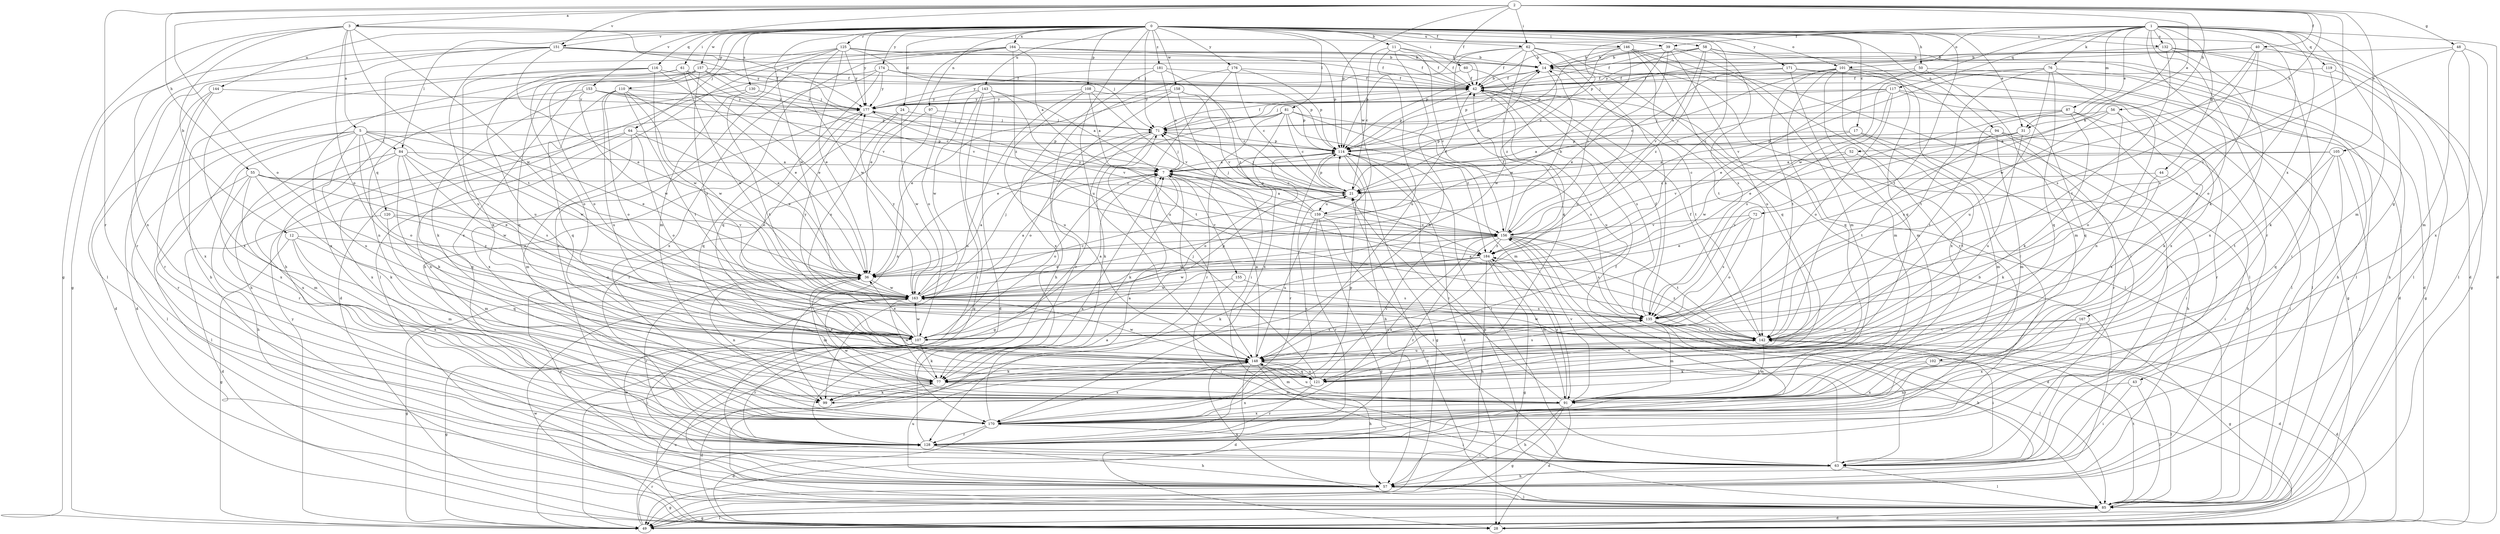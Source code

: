 strict digraph  {
0;
1;
2;
3;
5;
7;
11;
12;
14;
17;
21;
24;
28;
31;
36;
39;
40;
42;
43;
44;
48;
49;
50;
52;
55;
56;
57;
58;
60;
61;
62;
63;
64;
71;
72;
76;
77;
81;
84;
85;
87;
91;
94;
97;
99;
101;
102;
105;
107;
108;
110;
114;
116;
117;
119;
120;
121;
125;
128;
130;
132;
135;
142;
143;
144;
146;
148;
151;
153;
155;
156;
157;
158;
159;
163;
164;
167;
170;
171;
174;
176;
177;
181;
184;
0 -> 11  [label=b];
0 -> 17  [label=c];
0 -> 24  [label=d];
0 -> 28  [label=d];
0 -> 31  [label=e];
0 -> 39  [label=f];
0 -> 50  [label=h];
0 -> 58  [label=i];
0 -> 60  [label=i];
0 -> 61  [label=i];
0 -> 64  [label=j];
0 -> 71  [label=j];
0 -> 81  [label=l];
0 -> 84  [label=l];
0 -> 94  [label=n];
0 -> 97  [label=n];
0 -> 101  [label=o];
0 -> 108  [label=p];
0 -> 110  [label=p];
0 -> 116  [label=q];
0 -> 125  [label=r];
0 -> 130  [label=s];
0 -> 132  [label=s];
0 -> 142  [label=t];
0 -> 143  [label=u];
0 -> 144  [label=u];
0 -> 146  [label=u];
0 -> 148  [label=u];
0 -> 151  [label=v];
0 -> 157  [label=w];
0 -> 158  [label=w];
0 -> 159  [label=w];
0 -> 163  [label=w];
0 -> 164  [label=x];
0 -> 171  [label=y];
0 -> 174  [label=y];
0 -> 176  [label=y];
0 -> 177  [label=y];
0 -> 181  [label=z];
0 -> 184  [label=z];
1 -> 28  [label=d];
1 -> 31  [label=e];
1 -> 39  [label=f];
1 -> 43  [label=g];
1 -> 44  [label=g];
1 -> 72  [label=k];
1 -> 76  [label=k];
1 -> 77  [label=k];
1 -> 87  [label=m];
1 -> 91  [label=m];
1 -> 101  [label=o];
1 -> 102  [label=o];
1 -> 114  [label=p];
1 -> 117  [label=q];
1 -> 119  [label=q];
1 -> 128  [label=r];
1 -> 132  [label=s];
1 -> 163  [label=w];
1 -> 167  [label=x];
2 -> 3  [label=a];
2 -> 31  [label=e];
2 -> 40  [label=f];
2 -> 42  [label=f];
2 -> 48  [label=g];
2 -> 52  [label=h];
2 -> 55  [label=h];
2 -> 56  [label=h];
2 -> 62  [label=i];
2 -> 105  [label=o];
2 -> 107  [label=o];
2 -> 114  [label=p];
2 -> 128  [label=r];
2 -> 135  [label=s];
2 -> 151  [label=v];
2 -> 153  [label=v];
3 -> 5  [label=a];
3 -> 12  [label=b];
3 -> 49  [label=g];
3 -> 62  [label=i];
3 -> 107  [label=o];
3 -> 142  [label=t];
3 -> 163  [label=w];
3 -> 170  [label=x];
3 -> 177  [label=y];
5 -> 36  [label=e];
5 -> 84  [label=l];
5 -> 85  [label=l];
5 -> 107  [label=o];
5 -> 114  [label=p];
5 -> 120  [label=q];
5 -> 128  [label=r];
5 -> 148  [label=u];
5 -> 163  [label=w];
5 -> 170  [label=x];
7 -> 21  [label=c];
7 -> 71  [label=j];
7 -> 77  [label=k];
7 -> 107  [label=o];
7 -> 155  [label=v];
11 -> 14  [label=b];
11 -> 21  [label=c];
11 -> 42  [label=f];
11 -> 99  [label=n];
11 -> 148  [label=u];
11 -> 156  [label=v];
12 -> 49  [label=g];
12 -> 91  [label=m];
12 -> 121  [label=q];
12 -> 170  [label=x];
12 -> 184  [label=z];
14 -> 42  [label=f];
14 -> 85  [label=l];
14 -> 114  [label=p];
14 -> 163  [label=w];
17 -> 57  [label=h];
17 -> 91  [label=m];
17 -> 114  [label=p];
17 -> 163  [label=w];
21 -> 7  [label=a];
21 -> 14  [label=b];
21 -> 71  [label=j];
21 -> 114  [label=p];
21 -> 159  [label=u];
24 -> 71  [label=j];
24 -> 107  [label=o];
24 -> 135  [label=s];
24 -> 163  [label=w];
28 -> 163  [label=w];
31 -> 7  [label=a];
31 -> 114  [label=p];
31 -> 135  [label=s];
31 -> 148  [label=u];
36 -> 7  [label=a];
36 -> 91  [label=m];
36 -> 99  [label=n];
36 -> 128  [label=r];
36 -> 163  [label=w];
39 -> 14  [label=b];
39 -> 36  [label=e];
39 -> 85  [label=l];
39 -> 114  [label=p];
39 -> 128  [label=r];
39 -> 148  [label=u];
39 -> 156  [label=v];
40 -> 14  [label=b];
40 -> 49  [label=g];
40 -> 71  [label=j];
40 -> 107  [label=o];
40 -> 135  [label=s];
40 -> 163  [label=w];
42 -> 14  [label=b];
42 -> 114  [label=p];
42 -> 135  [label=s];
42 -> 142  [label=t];
42 -> 148  [label=u];
42 -> 177  [label=y];
43 -> 63  [label=i];
43 -> 85  [label=l];
43 -> 99  [label=n];
44 -> 21  [label=c];
44 -> 63  [label=i];
44 -> 77  [label=k];
48 -> 14  [label=b];
48 -> 85  [label=l];
48 -> 91  [label=m];
48 -> 135  [label=s];
48 -> 170  [label=x];
49 -> 85  [label=l];
49 -> 128  [label=r];
49 -> 148  [label=u];
49 -> 177  [label=y];
50 -> 36  [label=e];
50 -> 42  [label=f];
50 -> 57  [label=h];
50 -> 91  [label=m];
52 -> 7  [label=a];
52 -> 142  [label=t];
52 -> 156  [label=v];
55 -> 21  [label=c];
55 -> 36  [label=e];
55 -> 57  [label=h];
55 -> 77  [label=k];
55 -> 85  [label=l];
55 -> 91  [label=m];
55 -> 163  [label=w];
56 -> 7  [label=a];
56 -> 71  [label=j];
56 -> 77  [label=k];
56 -> 107  [label=o];
56 -> 135  [label=s];
57 -> 14  [label=b];
57 -> 49  [label=g];
57 -> 85  [label=l];
57 -> 148  [label=u];
57 -> 163  [label=w];
58 -> 14  [label=b];
58 -> 28  [label=d];
58 -> 42  [label=f];
58 -> 121  [label=q];
58 -> 135  [label=s];
58 -> 156  [label=v];
58 -> 177  [label=y];
58 -> 184  [label=z];
60 -> 42  [label=f];
60 -> 85  [label=l];
60 -> 177  [label=y];
61 -> 36  [label=e];
61 -> 42  [label=f];
61 -> 57  [label=h];
61 -> 107  [label=o];
61 -> 156  [label=v];
61 -> 163  [label=w];
62 -> 14  [label=b];
62 -> 42  [label=f];
62 -> 85  [label=l];
62 -> 114  [label=p];
62 -> 121  [label=q];
62 -> 135  [label=s];
62 -> 148  [label=u];
62 -> 184  [label=z];
63 -> 36  [label=e];
63 -> 57  [label=h];
63 -> 85  [label=l];
63 -> 156  [label=v];
64 -> 36  [label=e];
64 -> 91  [label=m];
64 -> 99  [label=n];
64 -> 107  [label=o];
64 -> 114  [label=p];
64 -> 170  [label=x];
71 -> 42  [label=f];
71 -> 49  [label=g];
71 -> 77  [label=k];
71 -> 107  [label=o];
71 -> 114  [label=p];
72 -> 36  [label=e];
72 -> 107  [label=o];
72 -> 135  [label=s];
72 -> 156  [label=v];
76 -> 42  [label=f];
76 -> 57  [label=h];
76 -> 121  [label=q];
76 -> 142  [label=t];
76 -> 148  [label=u];
76 -> 156  [label=v];
76 -> 170  [label=x];
77 -> 28  [label=d];
77 -> 36  [label=e];
77 -> 91  [label=m];
77 -> 99  [label=n];
77 -> 163  [label=w];
81 -> 21  [label=c];
81 -> 36  [label=e];
81 -> 71  [label=j];
81 -> 91  [label=m];
81 -> 128  [label=r];
81 -> 135  [label=s];
81 -> 170  [label=x];
81 -> 184  [label=z];
84 -> 7  [label=a];
84 -> 77  [label=k];
84 -> 107  [label=o];
84 -> 121  [label=q];
84 -> 128  [label=r];
84 -> 135  [label=s];
84 -> 170  [label=x];
85 -> 7  [label=a];
85 -> 21  [label=c];
85 -> 28  [label=d];
85 -> 49  [label=g];
85 -> 114  [label=p];
85 -> 142  [label=t];
85 -> 148  [label=u];
87 -> 36  [label=e];
87 -> 71  [label=j];
87 -> 77  [label=k];
87 -> 128  [label=r];
87 -> 142  [label=t];
87 -> 170  [label=x];
91 -> 21  [label=c];
91 -> 28  [label=d];
91 -> 49  [label=g];
91 -> 57  [label=h];
91 -> 148  [label=u];
91 -> 156  [label=v];
91 -> 163  [label=w];
91 -> 170  [label=x];
91 -> 184  [label=z];
94 -> 57  [label=h];
94 -> 63  [label=i];
94 -> 91  [label=m];
94 -> 114  [label=p];
94 -> 128  [label=r];
94 -> 142  [label=t];
97 -> 71  [label=j];
97 -> 99  [label=n];
97 -> 128  [label=r];
99 -> 77  [label=k];
101 -> 7  [label=a];
101 -> 42  [label=f];
101 -> 63  [label=i];
101 -> 85  [label=l];
101 -> 91  [label=m];
101 -> 121  [label=q];
101 -> 128  [label=r];
101 -> 142  [label=t];
101 -> 170  [label=x];
102 -> 77  [label=k];
102 -> 85  [label=l];
102 -> 170  [label=x];
105 -> 7  [label=a];
105 -> 21  [label=c];
105 -> 63  [label=i];
105 -> 85  [label=l];
105 -> 121  [label=q];
105 -> 142  [label=t];
107 -> 7  [label=a];
107 -> 36  [label=e];
107 -> 49  [label=g];
107 -> 63  [label=i];
107 -> 77  [label=k];
107 -> 114  [label=p];
107 -> 128  [label=r];
107 -> 135  [label=s];
107 -> 163  [label=w];
108 -> 7  [label=a];
108 -> 99  [label=n];
108 -> 114  [label=p];
108 -> 148  [label=u];
108 -> 156  [label=v];
108 -> 177  [label=y];
110 -> 36  [label=e];
110 -> 107  [label=o];
110 -> 121  [label=q];
110 -> 142  [label=t];
110 -> 148  [label=u];
110 -> 163  [label=w];
110 -> 177  [label=y];
114 -> 7  [label=a];
114 -> 28  [label=d];
114 -> 49  [label=g];
114 -> 57  [label=h];
114 -> 63  [label=i];
114 -> 107  [label=o];
114 -> 128  [label=r];
116 -> 36  [label=e];
116 -> 42  [label=f];
116 -> 77  [label=k];
116 -> 148  [label=u];
116 -> 163  [label=w];
116 -> 170  [label=x];
117 -> 21  [label=c];
117 -> 71  [label=j];
117 -> 99  [label=n];
117 -> 107  [label=o];
117 -> 121  [label=q];
117 -> 135  [label=s];
117 -> 177  [label=y];
119 -> 42  [label=f];
119 -> 49  [label=g];
119 -> 77  [label=k];
120 -> 28  [label=d];
120 -> 91  [label=m];
120 -> 107  [label=o];
120 -> 156  [label=v];
121 -> 71  [label=j];
121 -> 128  [label=r];
121 -> 142  [label=t];
121 -> 148  [label=u];
121 -> 156  [label=v];
121 -> 170  [label=x];
125 -> 14  [label=b];
125 -> 36  [label=e];
125 -> 42  [label=f];
125 -> 57  [label=h];
125 -> 71  [label=j];
125 -> 91  [label=m];
125 -> 163  [label=w];
125 -> 170  [label=x];
125 -> 177  [label=y];
128 -> 7  [label=a];
128 -> 42  [label=f];
128 -> 57  [label=h];
128 -> 63  [label=i];
130 -> 57  [label=h];
130 -> 142  [label=t];
130 -> 177  [label=y];
132 -> 14  [label=b];
132 -> 63  [label=i];
132 -> 85  [label=l];
132 -> 142  [label=t];
132 -> 170  [label=x];
135 -> 28  [label=d];
135 -> 42  [label=f];
135 -> 57  [label=h];
135 -> 63  [label=i];
135 -> 85  [label=l];
135 -> 91  [label=m];
135 -> 107  [label=o];
135 -> 142  [label=t];
135 -> 177  [label=y];
142 -> 7  [label=a];
142 -> 28  [label=d];
142 -> 42  [label=f];
142 -> 63  [label=i];
142 -> 91  [label=m];
142 -> 148  [label=u];
142 -> 163  [label=w];
142 -> 184  [label=z];
143 -> 7  [label=a];
143 -> 28  [label=d];
143 -> 49  [label=g];
143 -> 63  [label=i];
143 -> 142  [label=t];
143 -> 163  [label=w];
143 -> 177  [label=y];
144 -> 28  [label=d];
144 -> 128  [label=r];
144 -> 170  [label=x];
144 -> 177  [label=y];
146 -> 14  [label=b];
146 -> 21  [label=c];
146 -> 63  [label=i];
146 -> 91  [label=m];
146 -> 114  [label=p];
146 -> 121  [label=q];
146 -> 142  [label=t];
146 -> 163  [label=w];
148 -> 7  [label=a];
148 -> 28  [label=d];
148 -> 57  [label=h];
148 -> 77  [label=k];
148 -> 91  [label=m];
148 -> 121  [label=q];
148 -> 135  [label=s];
148 -> 163  [label=w];
148 -> 170  [label=x];
151 -> 14  [label=b];
151 -> 36  [label=e];
151 -> 42  [label=f];
151 -> 49  [label=g];
151 -> 85  [label=l];
151 -> 128  [label=r];
151 -> 148  [label=u];
151 -> 177  [label=y];
153 -> 21  [label=c];
153 -> 28  [label=d];
153 -> 77  [label=k];
153 -> 114  [label=p];
153 -> 163  [label=w];
153 -> 177  [label=y];
155 -> 63  [label=i];
155 -> 135  [label=s];
155 -> 163  [label=w];
156 -> 14  [label=b];
156 -> 28  [label=d];
156 -> 42  [label=f];
156 -> 85  [label=l];
156 -> 128  [label=r];
156 -> 135  [label=s];
156 -> 142  [label=t];
156 -> 163  [label=w];
156 -> 170  [label=x];
156 -> 184  [label=z];
157 -> 42  [label=f];
157 -> 71  [label=j];
157 -> 99  [label=n];
157 -> 107  [label=o];
157 -> 121  [label=q];
157 -> 135  [label=s];
157 -> 156  [label=v];
157 -> 170  [label=x];
158 -> 21  [label=c];
158 -> 36  [label=e];
158 -> 63  [label=i];
158 -> 128  [label=r];
158 -> 156  [label=v];
158 -> 177  [label=y];
159 -> 7  [label=a];
159 -> 42  [label=f];
159 -> 49  [label=g];
159 -> 63  [label=i];
159 -> 71  [label=j];
159 -> 128  [label=r];
159 -> 148  [label=u];
159 -> 156  [label=v];
159 -> 177  [label=y];
163 -> 7  [label=a];
163 -> 21  [label=c];
163 -> 49  [label=g];
163 -> 71  [label=j];
163 -> 135  [label=s];
163 -> 177  [label=y];
164 -> 7  [label=a];
164 -> 14  [label=b];
164 -> 36  [label=e];
164 -> 42  [label=f];
164 -> 57  [label=h];
164 -> 85  [label=l];
164 -> 114  [label=p];
164 -> 128  [label=r];
164 -> 184  [label=z];
167 -> 49  [label=g];
167 -> 107  [label=o];
167 -> 142  [label=t];
167 -> 170  [label=x];
170 -> 7  [label=a];
170 -> 21  [label=c];
170 -> 28  [label=d];
170 -> 63  [label=i];
170 -> 114  [label=p];
170 -> 128  [label=r];
171 -> 21  [label=c];
171 -> 28  [label=d];
171 -> 42  [label=f];
171 -> 49  [label=g];
171 -> 91  [label=m];
174 -> 28  [label=d];
174 -> 42  [label=f];
174 -> 114  [label=p];
174 -> 121  [label=q];
174 -> 170  [label=x];
174 -> 177  [label=y];
176 -> 21  [label=c];
176 -> 42  [label=f];
176 -> 57  [label=h];
176 -> 114  [label=p];
176 -> 148  [label=u];
177 -> 71  [label=j];
177 -> 121  [label=q];
177 -> 156  [label=v];
177 -> 170  [label=x];
181 -> 7  [label=a];
181 -> 42  [label=f];
181 -> 107  [label=o];
181 -> 170  [label=x];
181 -> 184  [label=z];
184 -> 36  [label=e];
184 -> 49  [label=g];
184 -> 57  [label=h];
184 -> 77  [label=k];
184 -> 91  [label=m];
184 -> 163  [label=w];
}
